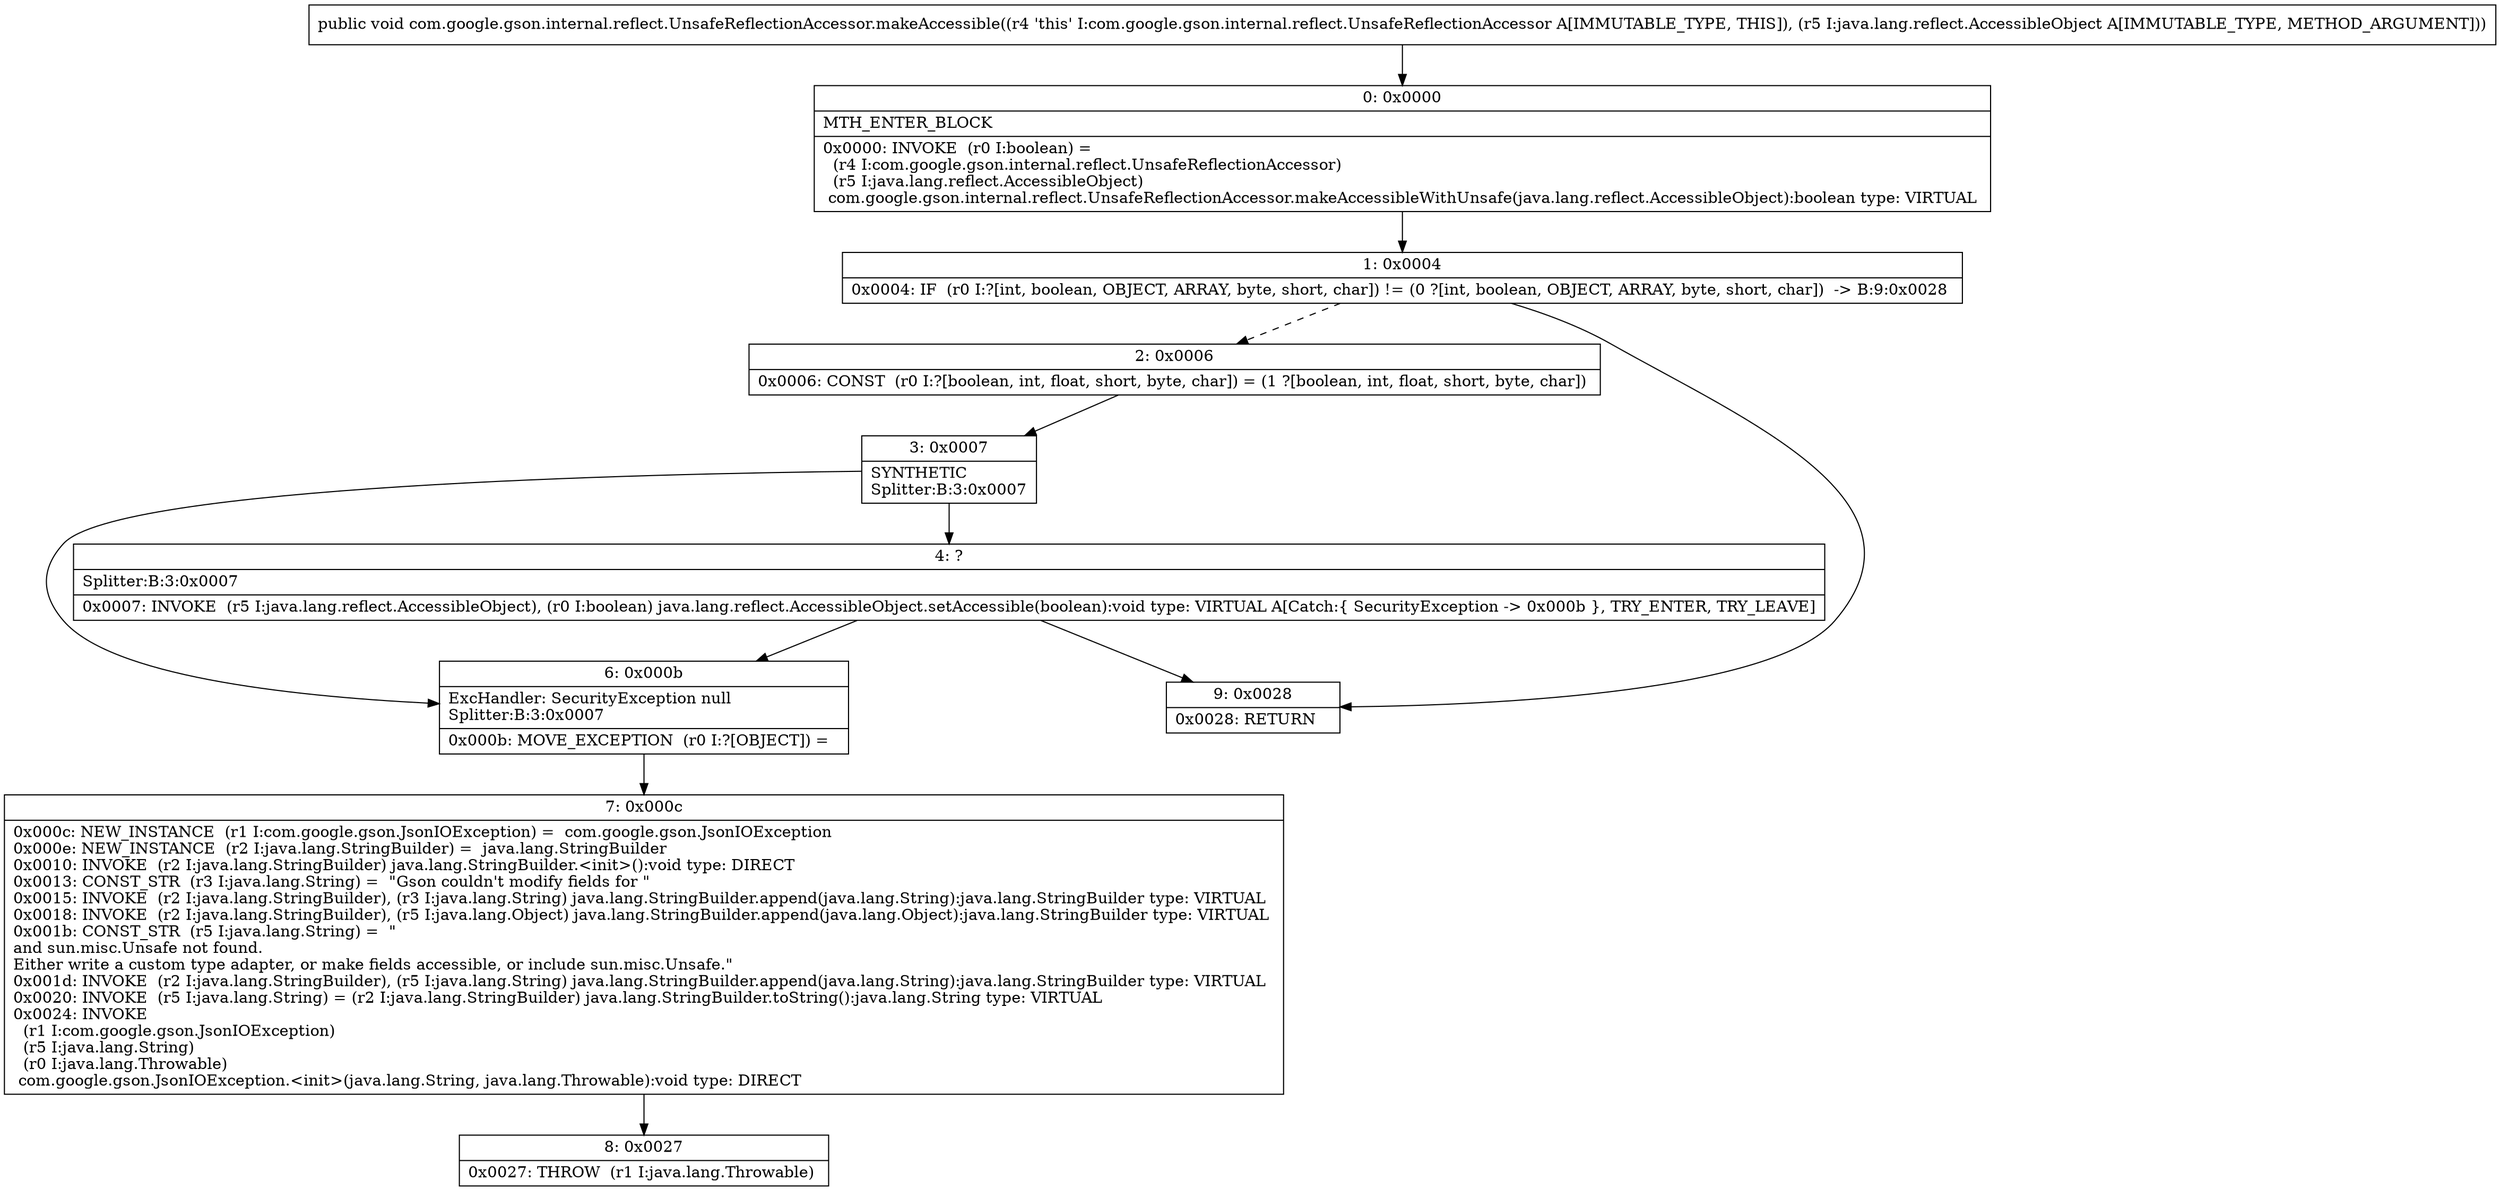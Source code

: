 digraph "CFG forcom.google.gson.internal.reflect.UnsafeReflectionAccessor.makeAccessible(Ljava\/lang\/reflect\/AccessibleObject;)V" {
Node_0 [shape=record,label="{0\:\ 0x0000|MTH_ENTER_BLOCK\l|0x0000: INVOKE  (r0 I:boolean) = \l  (r4 I:com.google.gson.internal.reflect.UnsafeReflectionAccessor)\l  (r5 I:java.lang.reflect.AccessibleObject)\l com.google.gson.internal.reflect.UnsafeReflectionAccessor.makeAccessibleWithUnsafe(java.lang.reflect.AccessibleObject):boolean type: VIRTUAL \l}"];
Node_1 [shape=record,label="{1\:\ 0x0004|0x0004: IF  (r0 I:?[int, boolean, OBJECT, ARRAY, byte, short, char]) != (0 ?[int, boolean, OBJECT, ARRAY, byte, short, char])  \-\> B:9:0x0028 \l}"];
Node_2 [shape=record,label="{2\:\ 0x0006|0x0006: CONST  (r0 I:?[boolean, int, float, short, byte, char]) = (1 ?[boolean, int, float, short, byte, char]) \l}"];
Node_3 [shape=record,label="{3\:\ 0x0007|SYNTHETIC\lSplitter:B:3:0x0007\l}"];
Node_4 [shape=record,label="{4\:\ ?|Splitter:B:3:0x0007\l|0x0007: INVOKE  (r5 I:java.lang.reflect.AccessibleObject), (r0 I:boolean) java.lang.reflect.AccessibleObject.setAccessible(boolean):void type: VIRTUAL A[Catch:\{ SecurityException \-\> 0x000b \}, TRY_ENTER, TRY_LEAVE]\l}"];
Node_6 [shape=record,label="{6\:\ 0x000b|ExcHandler: SecurityException null\lSplitter:B:3:0x0007\l|0x000b: MOVE_EXCEPTION  (r0 I:?[OBJECT]) =  \l}"];
Node_7 [shape=record,label="{7\:\ 0x000c|0x000c: NEW_INSTANCE  (r1 I:com.google.gson.JsonIOException) =  com.google.gson.JsonIOException \l0x000e: NEW_INSTANCE  (r2 I:java.lang.StringBuilder) =  java.lang.StringBuilder \l0x0010: INVOKE  (r2 I:java.lang.StringBuilder) java.lang.StringBuilder.\<init\>():void type: DIRECT \l0x0013: CONST_STR  (r3 I:java.lang.String) =  \"Gson couldn't modify fields for \" \l0x0015: INVOKE  (r2 I:java.lang.StringBuilder), (r3 I:java.lang.String) java.lang.StringBuilder.append(java.lang.String):java.lang.StringBuilder type: VIRTUAL \l0x0018: INVOKE  (r2 I:java.lang.StringBuilder), (r5 I:java.lang.Object) java.lang.StringBuilder.append(java.lang.Object):java.lang.StringBuilder type: VIRTUAL \l0x001b: CONST_STR  (r5 I:java.lang.String) =  \"\land sun.misc.Unsafe not found.\lEither write a custom type adapter, or make fields accessible, or include sun.misc.Unsafe.\" \l0x001d: INVOKE  (r2 I:java.lang.StringBuilder), (r5 I:java.lang.String) java.lang.StringBuilder.append(java.lang.String):java.lang.StringBuilder type: VIRTUAL \l0x0020: INVOKE  (r5 I:java.lang.String) = (r2 I:java.lang.StringBuilder) java.lang.StringBuilder.toString():java.lang.String type: VIRTUAL \l0x0024: INVOKE  \l  (r1 I:com.google.gson.JsonIOException)\l  (r5 I:java.lang.String)\l  (r0 I:java.lang.Throwable)\l com.google.gson.JsonIOException.\<init\>(java.lang.String, java.lang.Throwable):void type: DIRECT \l}"];
Node_8 [shape=record,label="{8\:\ 0x0027|0x0027: THROW  (r1 I:java.lang.Throwable) \l}"];
Node_9 [shape=record,label="{9\:\ 0x0028|0x0028: RETURN   \l}"];
MethodNode[shape=record,label="{public void com.google.gson.internal.reflect.UnsafeReflectionAccessor.makeAccessible((r4 'this' I:com.google.gson.internal.reflect.UnsafeReflectionAccessor A[IMMUTABLE_TYPE, THIS]), (r5 I:java.lang.reflect.AccessibleObject A[IMMUTABLE_TYPE, METHOD_ARGUMENT])) }"];
MethodNode -> Node_0;
Node_0 -> Node_1;
Node_1 -> Node_2[style=dashed];
Node_1 -> Node_9;
Node_2 -> Node_3;
Node_3 -> Node_4;
Node_3 -> Node_6;
Node_4 -> Node_6;
Node_4 -> Node_9;
Node_6 -> Node_7;
Node_7 -> Node_8;
}

